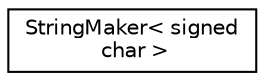 digraph "Graphical Class Hierarchy"
{
  edge [fontname="Helvetica",fontsize="10",labelfontname="Helvetica",labelfontsize="10"];
  node [fontname="Helvetica",fontsize="10",shape=record];
  rankdir="LR";
  Node1 [label="StringMaker\< signed\l char \>",height=0.2,width=0.4,color="black", fillcolor="white", style="filled",URL="$structCatch_1_1StringMaker_3_01signed_01char_01_4.html"];
}
